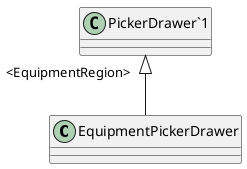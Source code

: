 @startuml
class EquipmentPickerDrawer {
}
"PickerDrawer`1" "<EquipmentRegion>" <|-- EquipmentPickerDrawer
@enduml
